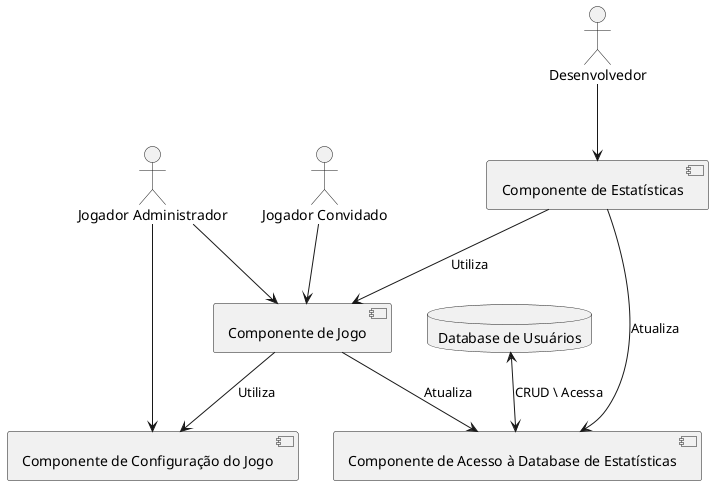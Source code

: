 @startuml modeloArquitetura
  [Componente de Jogo]
  [Componente de Configuração do Jogo]
  [Componente de Estatísticas]

  [Componente de Acesso à Database de Estatísticas]

  database "Database de Usuários" as db


  [Componente de Jogo] --> [Componente de Configuração do Jogo] : Utiliza
  [Componente de Estatísticas] --> [Componente de Jogo] : Utiliza

  [Componente de Jogo] --> [Componente de Acesso à Database de Estatísticas] : Atualiza
  [Componente de Estatísticas] --> [Componente de Acesso à Database de Estatísticas] : Atualiza

  db <--> [Componente de Acesso à Database de Estatísticas] : CRUD \\ Acessa




actor "Jogador Convidado" as Player
actor "Jogador Administrador" as Admin
actor "Desenvolvedor" as Dev

Player --> [Componente de Jogo]

Admin --> [Componente de Configuração do Jogo]
Admin --> [Componente de Jogo]

Dev --> [Componente de Estatísticas]

' Integrantes
'note as N
  'Guilherme Lorete Schmidt - 13676857
  'Luana Hartmann Franco da Cruz - 13676350
  'João Pedro Gomes - 13839069
'end note

@enduml
